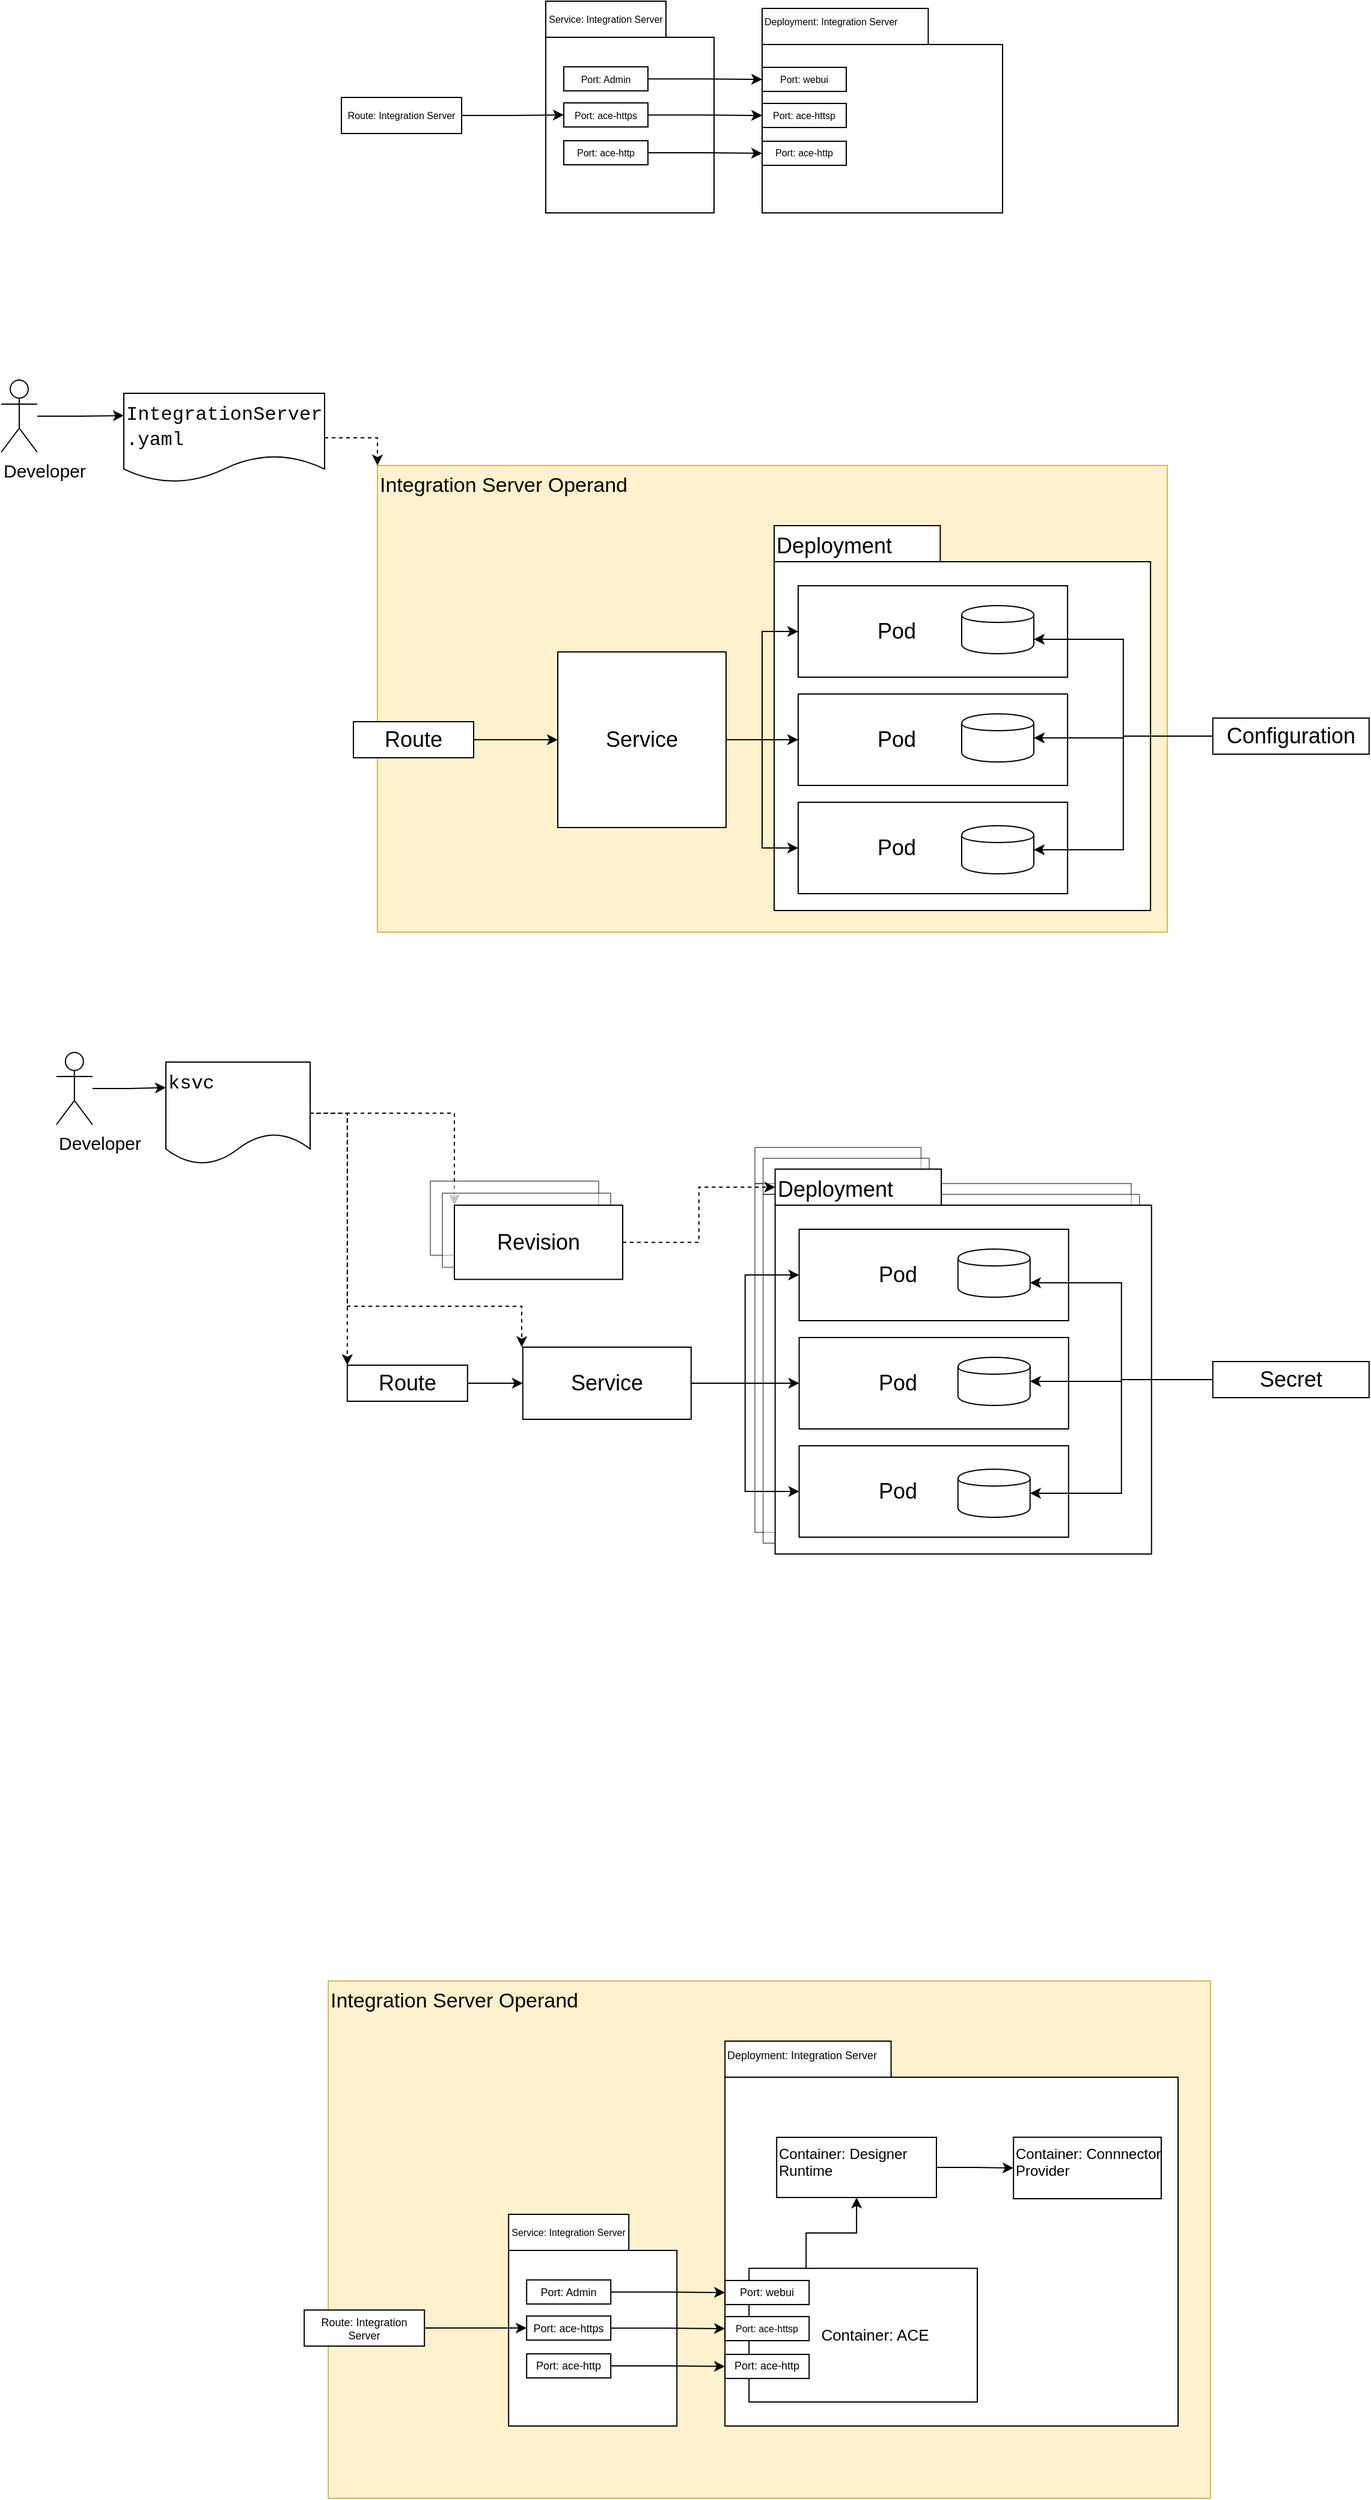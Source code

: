 <mxfile version="12.4.2" type="device" pages="1"><diagram id="6UNoOHfz1gvESJ5k4RnR" name="Page-1"><mxGraphModel dx="2101" dy="905" grid="0" gridSize="10" guides="1" tooltips="1" connect="1" arrows="1" fold="1" page="0" pageScale="1" pageWidth="827" pageHeight="1169" math="0" shadow="0"><root><mxCell id="0"/><mxCell id="1" parent="0"/><mxCell id="NX0LsQ0gmX7lteyexIAd-130" value="" style="rounded=0;whiteSpace=wrap;html=1;fontSize=8;verticalAlign=top;align=left;textOpacity=50;opacity=50;" parent="1" vertex="1"><mxGeometry x="84" y="1287" width="313.09" height="290" as="geometry"/></mxCell><mxCell id="NX0LsQ0gmX7lteyexIAd-131" value="" style="rounded=0;whiteSpace=wrap;html=1;fontSize=18;verticalAlign=top;align=left;textOpacity=50;opacity=50;" parent="1" vertex="1"><mxGeometry x="84" y="1257" width="138.182" height="30" as="geometry"/></mxCell><mxCell id="NX0LsQ0gmX7lteyexIAd-128" value="" style="rounded=0;whiteSpace=wrap;html=1;fontSize=18;verticalAlign=top;align=left;textOpacity=50;opacity=50;" parent="1" vertex="1"><mxGeometry x="90.82" y="1266" width="138.182" height="30" as="geometry"/></mxCell><mxCell id="NX0LsQ0gmX7lteyexIAd-129" value="" style="rounded=0;whiteSpace=wrap;html=1;fontSize=8;verticalAlign=top;align=left;textOpacity=50;opacity=50;" parent="1" vertex="1"><mxGeometry x="90.82" y="1296" width="313.09" height="290" as="geometry"/></mxCell><mxCell id="x6UZ6pSxuJJNWxn3AISU-1" value="Integration Server Operand" style="rounded=0;whiteSpace=wrap;html=1;fontSize=17;align=left;fillColor=#fff2cc;strokeColor=#d6b656;verticalAlign=top;" parent="1" vertex="1"><mxGeometry x="-230" y="690" width="657.09" height="388" as="geometry"/></mxCell><mxCell id="x6UZ6pSxuJJNWxn3AISU-2" value="Deployment" style="rounded=0;whiteSpace=wrap;html=1;fontSize=18;verticalAlign=top;align=left;" parent="1" vertex="1"><mxGeometry x="100" y="740" width="138.182" height="30" as="geometry"/></mxCell><mxCell id="x6UZ6pSxuJJNWxn3AISU-4" value="" style="rounded=0;whiteSpace=wrap;html=1;fontSize=8;verticalAlign=top;align=left;" parent="1" vertex="1"><mxGeometry x="100" y="770" width="313.09" height="290" as="geometry"/></mxCell><mxCell id="x6UZ6pSxuJJNWxn3AISU-17" value="Route" style="rounded=0;whiteSpace=wrap;html=1;fontSize=18;" parent="1" vertex="1"><mxGeometry x="-250" y="903" width="100" height="30" as="geometry"/></mxCell><mxCell id="NX0LsQ0gmX7lteyexIAd-86" style="edgeStyle=orthogonalEdgeStyle;rounded=0;orthogonalLoop=1;jettySize=auto;html=1;fontSize=13;" parent="1" source="x6UZ6pSxuJJNWxn3AISU-38" target="NX0LsQ0gmX7lteyexIAd-82" edge="1"><mxGeometry relative="1" as="geometry"/></mxCell><mxCell id="NX0LsQ0gmX7lteyexIAd-87" style="edgeStyle=orthogonalEdgeStyle;rounded=0;orthogonalLoop=1;jettySize=auto;html=1;entryX=0;entryY=0.5;entryDx=0;entryDy=0;fontSize=13;" parent="1" source="x6UZ6pSxuJJNWxn3AISU-38" target="NX0LsQ0gmX7lteyexIAd-84" edge="1"><mxGeometry relative="1" as="geometry"/></mxCell><mxCell id="NX0LsQ0gmX7lteyexIAd-88" style="edgeStyle=orthogonalEdgeStyle;rounded=0;orthogonalLoop=1;jettySize=auto;html=1;entryX=0;entryY=0.5;entryDx=0;entryDy=0;fontSize=13;" parent="1" source="x6UZ6pSxuJJNWxn3AISU-38" target="NX0LsQ0gmX7lteyexIAd-85" edge="1"><mxGeometry relative="1" as="geometry"/></mxCell><mxCell id="x6UZ6pSxuJJNWxn3AISU-38" value="Service" style="rounded=0;whiteSpace=wrap;html=1;fontSize=18;" parent="1" vertex="1"><mxGeometry x="-80" y="845" width="140" height="146" as="geometry"/></mxCell><mxCell id="x6UZ6pSxuJJNWxn3AISU-43" style="edgeStyle=orthogonalEdgeStyle;rounded=0;orthogonalLoop=1;jettySize=auto;html=1;fontSize=8;entryX=0;entryY=0.5;entryDx=0;entryDy=0;" parent="1" source="x6UZ6pSxuJJNWxn3AISU-17" target="x6UZ6pSxuJJNWxn3AISU-38" edge="1"><mxGeometry relative="1" as="geometry"><mxPoint x="-80" y="978" as="targetPoint"/></mxGeometry></mxCell><mxCell id="NX0LsQ0gmX7lteyexIAd-5" value="Deployment: Integration Server" style="rounded=0;whiteSpace=wrap;html=1;fontSize=8;verticalAlign=top;align=left;" parent="1" vertex="1"><mxGeometry x="90" y="310" width="138.182" height="30" as="geometry"/></mxCell><mxCell id="NX0LsQ0gmX7lteyexIAd-7" value="" style="rounded=0;whiteSpace=wrap;html=1;fontSize=8;verticalAlign=top;align=left;" parent="1" vertex="1"><mxGeometry x="90" y="340" width="200" height="140" as="geometry"/></mxCell><mxCell id="NX0LsQ0gmX7lteyexIAd-15" value="Port: webui" style="rounded=0;whiteSpace=wrap;html=1;fontSize=8;align=center;" parent="1" vertex="1"><mxGeometry x="90" y="359" width="70" height="20" as="geometry"/></mxCell><mxCell id="NX0LsQ0gmX7lteyexIAd-16" value="Port: ace-httsp" style="rounded=0;whiteSpace=wrap;html=1;fontSize=8;align=center;" parent="1" vertex="1"><mxGeometry x="90" y="389" width="70" height="20" as="geometry"/></mxCell><mxCell id="NX0LsQ0gmX7lteyexIAd-20" value="Route: Integration Server" style="rounded=0;whiteSpace=wrap;html=1;fontSize=8;" parent="1" vertex="1"><mxGeometry x="-260" y="384" width="100" height="30" as="geometry"/></mxCell><mxCell id="NX0LsQ0gmX7lteyexIAd-21" value="Service: Integration Server" style="rounded=0;whiteSpace=wrap;html=1;fontSize=8;" parent="1" vertex="1"><mxGeometry x="-90" y="304" width="100" height="30" as="geometry"/></mxCell><mxCell id="NX0LsQ0gmX7lteyexIAd-25" value="" style="rounded=0;whiteSpace=wrap;html=1;fontSize=8;" parent="1" vertex="1"><mxGeometry x="-90" y="334" width="140" height="146" as="geometry"/></mxCell><mxCell id="NX0LsQ0gmX7lteyexIAd-26" style="edgeStyle=orthogonalEdgeStyle;rounded=0;orthogonalLoop=1;jettySize=auto;html=1;fontSize=8;" parent="1" source="NX0LsQ0gmX7lteyexIAd-27" target="NX0LsQ0gmX7lteyexIAd-15" edge="1"><mxGeometry relative="1" as="geometry"/></mxCell><mxCell id="NX0LsQ0gmX7lteyexIAd-27" value="Port: Admin" style="rounded=0;whiteSpace=wrap;html=1;fontSize=8;align=center;" parent="1" vertex="1"><mxGeometry x="-75" y="358.56" width="70" height="20" as="geometry"/></mxCell><mxCell id="NX0LsQ0gmX7lteyexIAd-28" style="edgeStyle=orthogonalEdgeStyle;rounded=0;orthogonalLoop=1;jettySize=auto;html=1;entryX=0;entryY=0.5;entryDx=0;entryDy=0;fontSize=8;" parent="1" source="NX0LsQ0gmX7lteyexIAd-29" target="NX0LsQ0gmX7lteyexIAd-16" edge="1"><mxGeometry relative="1" as="geometry"/></mxCell><mxCell id="NX0LsQ0gmX7lteyexIAd-29" value="Port: ace-https" style="rounded=0;whiteSpace=wrap;html=1;fontSize=8;align=center;" parent="1" vertex="1"><mxGeometry x="-75" y="388.56" width="70" height="20" as="geometry"/></mxCell><mxCell id="NX0LsQ0gmX7lteyexIAd-30" style="edgeStyle=orthogonalEdgeStyle;rounded=0;orthogonalLoop=1;jettySize=auto;html=1;entryX=0;entryY=0.5;entryDx=0;entryDy=0;fontSize=8;" parent="1" source="NX0LsQ0gmX7lteyexIAd-20" target="NX0LsQ0gmX7lteyexIAd-29" edge="1"><mxGeometry relative="1" as="geometry"/></mxCell><mxCell id="NX0LsQ0gmX7lteyexIAd-31" value="Port: ace-http" style="rounded=0;whiteSpace=wrap;html=1;fontSize=8;align=center;" parent="1" vertex="1"><mxGeometry x="90" y="420.44" width="70" height="20" as="geometry"/></mxCell><mxCell id="NX0LsQ0gmX7lteyexIAd-32" style="edgeStyle=orthogonalEdgeStyle;rounded=0;orthogonalLoop=1;jettySize=auto;html=1;entryX=0;entryY=0.5;entryDx=0;entryDy=0;fontSize=8;" parent="1" source="NX0LsQ0gmX7lteyexIAd-33" target="NX0LsQ0gmX7lteyexIAd-31" edge="1"><mxGeometry relative="1" as="geometry"/></mxCell><mxCell id="NX0LsQ0gmX7lteyexIAd-33" value="Port: ace-http" style="rounded=0;whiteSpace=wrap;html=1;fontSize=8;align=center;" parent="1" vertex="1"><mxGeometry x="-75" y="420" width="70" height="20" as="geometry"/></mxCell><mxCell id="NX0LsQ0gmX7lteyexIAd-74" style="edgeStyle=orthogonalEdgeStyle;rounded=0;orthogonalLoop=1;jettySize=auto;html=1;entryX=0;entryY=0.25;entryDx=0;entryDy=0;fontSize=13;" parent="1" source="NX0LsQ0gmX7lteyexIAd-37" target="NX0LsQ0gmX7lteyexIAd-38" edge="1"><mxGeometry relative="1" as="geometry"/></mxCell><mxCell id="NX0LsQ0gmX7lteyexIAd-37" value="Developer" style="shape=umlActor;verticalLabelPosition=bottom;labelBackgroundColor=#ffffff;verticalAlign=top;html=1;outlineConnect=0;align=left;fontSize=15;" parent="1" vertex="1"><mxGeometry x="-543" y="619" width="30" height="60" as="geometry"/></mxCell><mxCell id="NX0LsQ0gmX7lteyexIAd-69" style="edgeStyle=orthogonalEdgeStyle;rounded=0;orthogonalLoop=1;jettySize=auto;html=1;entryX=0;entryY=0;entryDx=0;entryDy=0;fontSize=13;dashed=1;" parent="1" source="NX0LsQ0gmX7lteyexIAd-38" target="x6UZ6pSxuJJNWxn3AISU-1" edge="1"><mxGeometry relative="1" as="geometry"/></mxCell><mxCell id="NX0LsQ0gmX7lteyexIAd-38" value="&lt;font face=&quot;Courier New&quot; style=&quot;font-size: 16px&quot;&gt;IntegrationServer&lt;br&gt;&lt;/font&gt;&lt;font face=&quot;Courier New&quot; style=&quot;font-size: 16px&quot;&gt;.yaml&lt;br&gt;&lt;/font&gt;" style="shape=document;whiteSpace=wrap;html=1;boundedLbl=1;align=left;fontSize=16;verticalAlign=top;" parent="1" vertex="1"><mxGeometry x="-441" y="630" width="167" height="74" as="geometry"/></mxCell><mxCell id="NX0LsQ0gmX7lteyexIAd-39" value="Integration Server Operand" style="rounded=0;whiteSpace=wrap;html=1;fontSize=17;align=left;fillColor=#fff2cc;strokeColor=#d6b656;verticalAlign=top;" parent="1" vertex="1"><mxGeometry x="-270.91" y="1950" width="733.91" height="430" as="geometry"/></mxCell><mxCell id="NX0LsQ0gmX7lteyexIAd-40" value="Deployment: Integration Server" style="rounded=0;whiteSpace=wrap;html=1;fontSize=9;verticalAlign=top;align=left;" parent="1" vertex="1"><mxGeometry x="59.09" y="2000" width="138.182" height="30" as="geometry"/></mxCell><mxCell id="NX0LsQ0gmX7lteyexIAd-41" style="edgeStyle=orthogonalEdgeStyle;rounded=0;orthogonalLoop=1;jettySize=auto;html=1;entryX=0.5;entryY=1;entryDx=0;entryDy=0;fontSize=8;exitX=0.25;exitY=0;exitDx=0;exitDy=0;" parent="1" source="NX0LsQ0gmX7lteyexIAd-48" edge="1"><mxGeometry relative="1" as="geometry"><mxPoint x="198.757" y="2170" as="targetPoint"/></mxGeometry></mxCell><mxCell id="NX0LsQ0gmX7lteyexIAd-42" value="" style="rounded=0;whiteSpace=wrap;html=1;fontSize=8;verticalAlign=top;align=left;" parent="1" vertex="1"><mxGeometry x="59.09" y="2030" width="376.91" height="290" as="geometry"/></mxCell><mxCell id="NX0LsQ0gmX7lteyexIAd-44" value="&lt;span style=&quot;white-space: normal; font-size: 12px;&quot;&gt;Container: Connnector Provider&lt;/span&gt;" style="rounded=0;whiteSpace=wrap;html=1;fontSize=12;verticalAlign=top;align=left;" parent="1" vertex="1"><mxGeometry x="299.09" y="2079.89" width="122.91" height="51.11" as="geometry"/></mxCell><mxCell id="NX0LsQ0gmX7lteyexIAd-45" style="edgeStyle=orthogonalEdgeStyle;rounded=0;orthogonalLoop=1;jettySize=auto;html=1;fontSize=8;" parent="1" source="NX0LsQ0gmX7lteyexIAd-46" target="NX0LsQ0gmX7lteyexIAd-44" edge="1"><mxGeometry relative="1" as="geometry"><mxPoint x="183.09" y="1504" as="targetPoint"/></mxGeometry></mxCell><mxCell id="NX0LsQ0gmX7lteyexIAd-46" value="&lt;span style=&quot;white-space: normal ; font-size: 12px&quot;&gt;Container: Designer Runtime&lt;/span&gt;" style="rounded=0;whiteSpace=wrap;html=1;fontSize=12;verticalAlign=top;align=left;" parent="1" vertex="1"><mxGeometry x="102.09" y="2080" width="132.91" height="50" as="geometry"/></mxCell><mxCell id="NX0LsQ0gmX7lteyexIAd-48" value="&lt;span style=&quot;white-space: normal; font-size: 13px;&quot;&gt;Container: ACE&lt;/span&gt;" style="rounded=0;whiteSpace=wrap;html=1;fontSize=13;verticalAlign=middle;align=center;spacingLeft=20;" parent="1" vertex="1"><mxGeometry x="79.09" y="2188.89" width="189.91" height="111.11" as="geometry"/></mxCell><mxCell id="NX0LsQ0gmX7lteyexIAd-50" value="Port: webui" style="rounded=0;whiteSpace=wrap;html=1;fontSize=9;align=center;" parent="1" vertex="1"><mxGeometry x="59.09" y="2199" width="70" height="20" as="geometry"/></mxCell><mxCell id="NX0LsQ0gmX7lteyexIAd-51" value="Port: ace-httsp" style="rounded=0;whiteSpace=wrap;html=1;fontSize=8;align=center;" parent="1" vertex="1"><mxGeometry x="59.09" y="2229" width="70" height="20" as="geometry"/></mxCell><mxCell id="NX0LsQ0gmX7lteyexIAd-52" style="edgeStyle=orthogonalEdgeStyle;rounded=0;orthogonalLoop=1;jettySize=auto;html=1;fontSize=8;exitX=0.25;exitY=0;exitDx=0;exitDy=0;" parent="1" source="NX0LsQ0gmX7lteyexIAd-48" target="NX0LsQ0gmX7lteyexIAd-46" edge="1"><mxGeometry relative="1" as="geometry"><mxPoint x="109.09" y="1570" as="targetPoint"/></mxGeometry></mxCell><mxCell id="NX0LsQ0gmX7lteyexIAd-55" value="Route: Integration Server" style="rounded=0;whiteSpace=wrap;html=1;fontSize=9;" parent="1" vertex="1"><mxGeometry x="-290.91" y="2223.56" width="100" height="30" as="geometry"/></mxCell><mxCell id="NX0LsQ0gmX7lteyexIAd-56" value="Service: Integration Server" style="rounded=0;whiteSpace=wrap;html=1;fontSize=8;" parent="1" vertex="1"><mxGeometry x="-120.91" y="2144" width="100" height="30" as="geometry"/></mxCell><mxCell id="NX0LsQ0gmX7lteyexIAd-60" value="" style="rounded=0;whiteSpace=wrap;html=1;fontSize=8;" parent="1" vertex="1"><mxGeometry x="-120.91" y="2174" width="140" height="146" as="geometry"/></mxCell><mxCell id="NX0LsQ0gmX7lteyexIAd-61" style="edgeStyle=orthogonalEdgeStyle;rounded=0;orthogonalLoop=1;jettySize=auto;html=1;fontSize=8;" parent="1" source="NX0LsQ0gmX7lteyexIAd-62" target="NX0LsQ0gmX7lteyexIAd-50" edge="1"><mxGeometry relative="1" as="geometry"/></mxCell><mxCell id="NX0LsQ0gmX7lteyexIAd-62" value="Port: Admin" style="rounded=0;whiteSpace=wrap;html=1;fontSize=9;align=center;" parent="1" vertex="1"><mxGeometry x="-105.91" y="2198.56" width="70" height="20" as="geometry"/></mxCell><mxCell id="NX0LsQ0gmX7lteyexIAd-63" style="edgeStyle=orthogonalEdgeStyle;rounded=0;orthogonalLoop=1;jettySize=auto;html=1;entryX=0;entryY=0.5;entryDx=0;entryDy=0;fontSize=8;" parent="1" source="NX0LsQ0gmX7lteyexIAd-64" target="NX0LsQ0gmX7lteyexIAd-51" edge="1"><mxGeometry relative="1" as="geometry"/></mxCell><mxCell id="NX0LsQ0gmX7lteyexIAd-64" value="Port: ace-https" style="rounded=0;whiteSpace=wrap;html=1;fontSize=9;align=center;" parent="1" vertex="1"><mxGeometry x="-105.91" y="2228.56" width="70" height="20" as="geometry"/></mxCell><mxCell id="NX0LsQ0gmX7lteyexIAd-65" style="edgeStyle=orthogonalEdgeStyle;rounded=0;orthogonalLoop=1;jettySize=auto;html=1;entryX=0;entryY=0.5;entryDx=0;entryDy=0;fontSize=8;" parent="1" source="NX0LsQ0gmX7lteyexIAd-55" target="NX0LsQ0gmX7lteyexIAd-64" edge="1"><mxGeometry relative="1" as="geometry"/></mxCell><mxCell id="NX0LsQ0gmX7lteyexIAd-66" value="Port: ace-http" style="rounded=0;whiteSpace=wrap;html=1;fontSize=9;align=center;" parent="1" vertex="1"><mxGeometry x="59.09" y="2260.44" width="70" height="20" as="geometry"/></mxCell><mxCell id="NX0LsQ0gmX7lteyexIAd-67" style="edgeStyle=orthogonalEdgeStyle;rounded=0;orthogonalLoop=1;jettySize=auto;html=1;entryX=0;entryY=0.5;entryDx=0;entryDy=0;fontSize=8;" parent="1" source="NX0LsQ0gmX7lteyexIAd-68" target="NX0LsQ0gmX7lteyexIAd-66" edge="1"><mxGeometry relative="1" as="geometry"/></mxCell><mxCell id="NX0LsQ0gmX7lteyexIAd-68" value="Port: ace-http" style="rounded=0;whiteSpace=wrap;html=1;fontSize=9;align=center;" parent="1" vertex="1"><mxGeometry x="-105.91" y="2260" width="70" height="20" as="geometry"/></mxCell><mxCell id="NX0LsQ0gmX7lteyexIAd-120" style="edgeStyle=orthogonalEdgeStyle;rounded=0;orthogonalLoop=1;jettySize=auto;html=1;entryX=0;entryY=0;entryDx=0;entryDy=0;dashed=1;fontSize=13;" parent="1" source="NX0LsQ0gmX7lteyexIAd-71" target="NX0LsQ0gmX7lteyexIAd-118" edge="1"><mxGeometry relative="1" as="geometry"><mxPoint x="-229.765" y="1249.882" as="targetPoint"/></mxGeometry></mxCell><mxCell id="NX0LsQ0gmX7lteyexIAd-132" style="edgeStyle=orthogonalEdgeStyle;rounded=0;orthogonalLoop=1;jettySize=auto;html=1;entryX=0;entryY=0;entryDx=0;entryDy=0;dashed=1;fontSize=15;" parent="1" source="NX0LsQ0gmX7lteyexIAd-71" target="NX0LsQ0gmX7lteyexIAd-90" edge="1"><mxGeometry relative="1" as="geometry"/></mxCell><mxCell id="NX0LsQ0gmX7lteyexIAd-133" style="edgeStyle=orthogonalEdgeStyle;rounded=0;orthogonalLoop=1;jettySize=auto;html=1;entryX=0;entryY=0;entryDx=0;entryDy=0;dashed=1;fontSize=15;" parent="1" edge="1"><mxGeometry relative="1" as="geometry"><mxPoint x="-287" y="1228.558" as="sourcePoint"/><mxPoint x="-109.977" y="1422.977" as="targetPoint"/><Array as="points"><mxPoint x="-255" y="1229"/><mxPoint x="-255" y="1389"/><mxPoint x="-110" y="1389"/></Array></mxGeometry></mxCell><mxCell id="NX0LsQ0gmX7lteyexIAd-71" value="&lt;font face=&quot;Courier New&quot; style=&quot;font-size: 16px&quot;&gt;ksvc&lt;br&gt;&lt;br&gt;&lt;/font&gt;" style="shape=document;whiteSpace=wrap;html=1;boundedLbl=1;align=left;fontSize=16;verticalAlign=top;" parent="1" vertex="1"><mxGeometry x="-406" y="1186" width="120" height="85" as="geometry"/></mxCell><mxCell id="NX0LsQ0gmX7lteyexIAd-73" style="edgeStyle=orthogonalEdgeStyle;rounded=0;orthogonalLoop=1;jettySize=auto;html=1;entryX=0;entryY=0.25;entryDx=0;entryDy=0;fontSize=13;" parent="1" source="NX0LsQ0gmX7lteyexIAd-72" target="NX0LsQ0gmX7lteyexIAd-71" edge="1"><mxGeometry relative="1" as="geometry"/></mxCell><mxCell id="NX0LsQ0gmX7lteyexIAd-72" value="Developer" style="shape=umlActor;verticalLabelPosition=bottom;labelBackgroundColor=#ffffff;verticalAlign=top;html=1;outlineConnect=0;align=left;fontSize=15;" parent="1" vertex="1"><mxGeometry x="-497.09" y="1178" width="30" height="60" as="geometry"/></mxCell><mxCell id="NX0LsQ0gmX7lteyexIAd-112" style="edgeStyle=orthogonalEdgeStyle;rounded=0;orthogonalLoop=1;jettySize=auto;html=1;entryX=0;entryY=0.5;entryDx=0;entryDy=0;fontSize=13;" parent="1" source="NX0LsQ0gmX7lteyexIAd-90" target="NX0LsQ0gmX7lteyexIAd-92" edge="1"><mxGeometry relative="1" as="geometry"/></mxCell><mxCell id="NX0LsQ0gmX7lteyexIAd-90" value="Route" style="rounded=0;whiteSpace=wrap;html=1;fontSize=18;" parent="1" vertex="1"><mxGeometry x="-255.09" y="1438" width="100" height="30" as="geometry"/></mxCell><mxCell id="NX0LsQ0gmX7lteyexIAd-91" value="Revision" style="rounded=0;whiteSpace=wrap;html=1;fontSize=8;opacity=50;" parent="1" vertex="1"><mxGeometry x="-186" y="1285" width="140" height="61.67" as="geometry"/></mxCell><mxCell id="NX0LsQ0gmX7lteyexIAd-92" value="Service" style="rounded=0;whiteSpace=wrap;html=1;fontSize=18;" parent="1" vertex="1"><mxGeometry x="-109.09" y="1423" width="140" height="60" as="geometry"/></mxCell><mxCell id="NX0LsQ0gmX7lteyexIAd-100" value="Deployment" style="rounded=0;whiteSpace=wrap;html=1;fontSize=18;verticalAlign=top;align=left;" parent="1" vertex="1"><mxGeometry x="100.82" y="1275" width="138.182" height="30" as="geometry"/></mxCell><mxCell id="NX0LsQ0gmX7lteyexIAd-101" value="" style="rounded=0;whiteSpace=wrap;html=1;fontSize=8;verticalAlign=top;align=left;" parent="1" vertex="1"><mxGeometry x="100.82" y="1305" width="313.09" height="290" as="geometry"/></mxCell><mxCell id="NX0LsQ0gmX7lteyexIAd-113" style="edgeStyle=orthogonalEdgeStyle;rounded=0;orthogonalLoop=1;jettySize=auto;html=1;entryX=0;entryY=0.5;entryDx=0;entryDy=0;fontSize=13;" parent="1" source="NX0LsQ0gmX7lteyexIAd-92" target="NX0LsQ0gmX7lteyexIAd-105" edge="1"><mxGeometry relative="1" as="geometry"/></mxCell><mxCell id="NX0LsQ0gmX7lteyexIAd-114" style="edgeStyle=orthogonalEdgeStyle;rounded=0;orthogonalLoop=1;jettySize=auto;html=1;entryX=0;entryY=0.5;entryDx=0;entryDy=0;fontSize=13;" parent="1" source="NX0LsQ0gmX7lteyexIAd-92" target="NX0LsQ0gmX7lteyexIAd-104" edge="1"><mxGeometry relative="1" as="geometry"/></mxCell><mxCell id="NX0LsQ0gmX7lteyexIAd-115" style="edgeStyle=orthogonalEdgeStyle;rounded=0;orthogonalLoop=1;jettySize=auto;html=1;entryX=0;entryY=0.5;entryDx=0;entryDy=0;fontSize=13;" parent="1" source="NX0LsQ0gmX7lteyexIAd-92" target="NX0LsQ0gmX7lteyexIAd-103" edge="1"><mxGeometry relative="1" as="geometry"/></mxCell><mxCell id="NX0LsQ0gmX7lteyexIAd-117" value="Revision" style="rounded=0;whiteSpace=wrap;html=1;fontSize=8;opacity=50;" parent="1" vertex="1"><mxGeometry x="-176" y="1295" width="140" height="61.67" as="geometry"/></mxCell><mxCell id="NX0LsQ0gmX7lteyexIAd-119" style="edgeStyle=orthogonalEdgeStyle;rounded=0;orthogonalLoop=1;jettySize=auto;html=1;fontSize=13;dashed=1;" parent="1" source="NX0LsQ0gmX7lteyexIAd-118" target="NX0LsQ0gmX7lteyexIAd-100" edge="1"><mxGeometry relative="1" as="geometry"/></mxCell><mxCell id="NX0LsQ0gmX7lteyexIAd-118" value="Revision" style="rounded=0;whiteSpace=wrap;html=1;fontSize=18;" parent="1" vertex="1"><mxGeometry x="-166" y="1305" width="140" height="61.67" as="geometry"/></mxCell><mxCell id="NX0LsQ0gmX7lteyexIAd-82" value="Pod&amp;nbsp; &amp;nbsp; &amp;nbsp; &amp;nbsp; &amp;nbsp; &amp;nbsp;&amp;nbsp;" style="rounded=0;whiteSpace=wrap;html=1;fontSize=18;" parent="1" vertex="1"><mxGeometry x="120" y="970" width="224.09" height="76" as="geometry"/></mxCell><mxCell id="NX0LsQ0gmX7lteyexIAd-84" value="Pod&amp;nbsp; &amp;nbsp; &amp;nbsp; &amp;nbsp; &amp;nbsp; &amp;nbsp;&amp;nbsp;" style="rounded=0;whiteSpace=wrap;html=1;fontSize=18;" parent="1" vertex="1"><mxGeometry x="120" y="880" width="224.09" height="76" as="geometry"/></mxCell><mxCell id="NX0LsQ0gmX7lteyexIAd-85" value="Pod&amp;nbsp; &amp;nbsp; &amp;nbsp; &amp;nbsp; &amp;nbsp; &amp;nbsp;&amp;nbsp;" style="rounded=0;whiteSpace=wrap;html=1;fontSize=18;spacingLeft=0;align=center;" parent="1" vertex="1"><mxGeometry x="120" y="790" width="224.09" height="76" as="geometry"/></mxCell><mxCell id="x6UZ6pSxuJJNWxn3AISU-37" value="Configuration" style="rounded=0;whiteSpace=wrap;html=1;fontSize=18;" parent="1" vertex="1"><mxGeometry x="464.91" y="900" width="130" height="30" as="geometry"/></mxCell><mxCell id="NX0LsQ0gmX7lteyexIAd-93" value="" style="shape=cylinder;whiteSpace=wrap;html=1;boundedLbl=1;backgroundOutline=1;fontSize=13;align=left;" parent="1" vertex="1"><mxGeometry x="256.0" y="806.5" width="60" height="40" as="geometry"/></mxCell><mxCell id="NX0LsQ0gmX7lteyexIAd-94" value="" style="shape=cylinder;whiteSpace=wrap;html=1;boundedLbl=1;backgroundOutline=1;fontSize=13;align=left;" parent="1" vertex="1"><mxGeometry x="256.0" y="896.5" width="60" height="40" as="geometry"/></mxCell><mxCell id="NX0LsQ0gmX7lteyexIAd-95" value="" style="shape=cylinder;whiteSpace=wrap;html=1;boundedLbl=1;backgroundOutline=1;fontSize=13;align=left;" parent="1" vertex="1"><mxGeometry x="256.0" y="989.5" width="60" height="40" as="geometry"/></mxCell><mxCell id="NX0LsQ0gmX7lteyexIAd-89" style="edgeStyle=orthogonalEdgeStyle;rounded=0;orthogonalLoop=1;jettySize=auto;html=1;fontSize=13;entryX=1;entryY=0.7;entryDx=0;entryDy=0;" parent="1" source="x6UZ6pSxuJJNWxn3AISU-37" target="NX0LsQ0gmX7lteyexIAd-93" edge="1"><mxGeometry relative="1" as="geometry"><mxPoint x="512.82" y="1018.5" as="targetPoint"/></mxGeometry></mxCell><mxCell id="NX0LsQ0gmX7lteyexIAd-96" style="edgeStyle=orthogonalEdgeStyle;rounded=0;orthogonalLoop=1;jettySize=auto;html=1;entryX=1;entryY=0.5;entryDx=0;entryDy=0;fontSize=13;" parent="1" source="x6UZ6pSxuJJNWxn3AISU-37" target="NX0LsQ0gmX7lteyexIAd-94" edge="1"><mxGeometry relative="1" as="geometry"/></mxCell><mxCell id="NX0LsQ0gmX7lteyexIAd-97" style="edgeStyle=orthogonalEdgeStyle;rounded=0;orthogonalLoop=1;jettySize=auto;html=1;entryX=1;entryY=0.5;entryDx=0;entryDy=0;fontSize=13;" parent="1" source="x6UZ6pSxuJJNWxn3AISU-37" target="NX0LsQ0gmX7lteyexIAd-95" edge="1"><mxGeometry relative="1" as="geometry"/></mxCell><mxCell id="NX0LsQ0gmX7lteyexIAd-103" value="Pod&amp;nbsp; &amp;nbsp; &amp;nbsp; &amp;nbsp; &amp;nbsp; &amp;nbsp;&amp;nbsp;" style="rounded=0;whiteSpace=wrap;html=1;fontSize=18;" parent="1" vertex="1"><mxGeometry x="120.82" y="1505" width="224.09" height="76" as="geometry"/></mxCell><mxCell id="NX0LsQ0gmX7lteyexIAd-104" value="Pod&amp;nbsp; &amp;nbsp; &amp;nbsp; &amp;nbsp; &amp;nbsp; &amp;nbsp;&amp;nbsp;" style="rounded=0;whiteSpace=wrap;html=1;fontSize=18;" parent="1" vertex="1"><mxGeometry x="120.82" y="1415" width="224.09" height="76" as="geometry"/></mxCell><mxCell id="NX0LsQ0gmX7lteyexIAd-105" value="Pod&amp;nbsp; &amp;nbsp; &amp;nbsp; &amp;nbsp; &amp;nbsp; &amp;nbsp;&amp;nbsp;" style="rounded=0;whiteSpace=wrap;html=1;fontSize=18;" parent="1" vertex="1"><mxGeometry x="120.82" y="1325" width="224.09" height="76" as="geometry"/></mxCell><mxCell id="NX0LsQ0gmX7lteyexIAd-102" value="Secret" style="rounded=0;whiteSpace=wrap;html=1;fontSize=18;" parent="1" vertex="1"><mxGeometry x="464.91" y="1435" width="130" height="30" as="geometry"/></mxCell><mxCell id="NX0LsQ0gmX7lteyexIAd-106" value="" style="shape=cylinder;whiteSpace=wrap;html=1;boundedLbl=1;backgroundOutline=1;fontSize=13;align=left;" parent="1" vertex="1"><mxGeometry x="252.91" y="1341.5" width="60" height="40" as="geometry"/></mxCell><mxCell id="NX0LsQ0gmX7lteyexIAd-107" value="" style="shape=cylinder;whiteSpace=wrap;html=1;boundedLbl=1;backgroundOutline=1;fontSize=13;align=left;" parent="1" vertex="1"><mxGeometry x="252.91" y="1431.5" width="60" height="40" as="geometry"/></mxCell><mxCell id="NX0LsQ0gmX7lteyexIAd-108" value="" style="shape=cylinder;whiteSpace=wrap;html=1;boundedLbl=1;backgroundOutline=1;fontSize=13;align=left;" parent="1" vertex="1"><mxGeometry x="252.91" y="1524.5" width="60" height="40" as="geometry"/></mxCell><mxCell id="NX0LsQ0gmX7lteyexIAd-109" style="edgeStyle=orthogonalEdgeStyle;rounded=0;orthogonalLoop=1;jettySize=auto;html=1;fontSize=13;entryX=1;entryY=0.7;entryDx=0;entryDy=0;" parent="1" source="NX0LsQ0gmX7lteyexIAd-102" target="NX0LsQ0gmX7lteyexIAd-106" edge="1"><mxGeometry relative="1" as="geometry"><mxPoint x="509.73" y="1553.5" as="targetPoint"/></mxGeometry></mxCell><mxCell id="NX0LsQ0gmX7lteyexIAd-110" style="edgeStyle=orthogonalEdgeStyle;rounded=0;orthogonalLoop=1;jettySize=auto;html=1;entryX=1;entryY=0.5;entryDx=0;entryDy=0;fontSize=13;" parent="1" source="NX0LsQ0gmX7lteyexIAd-102" target="NX0LsQ0gmX7lteyexIAd-107" edge="1"><mxGeometry relative="1" as="geometry"/></mxCell><mxCell id="NX0LsQ0gmX7lteyexIAd-111" style="edgeStyle=orthogonalEdgeStyle;rounded=0;orthogonalLoop=1;jettySize=auto;html=1;entryX=1;entryY=0.5;entryDx=0;entryDy=0;fontSize=13;" parent="1" source="NX0LsQ0gmX7lteyexIAd-102" target="NX0LsQ0gmX7lteyexIAd-108" edge="1"><mxGeometry relative="1" as="geometry"/></mxCell></root></mxGraphModel></diagram></mxfile>